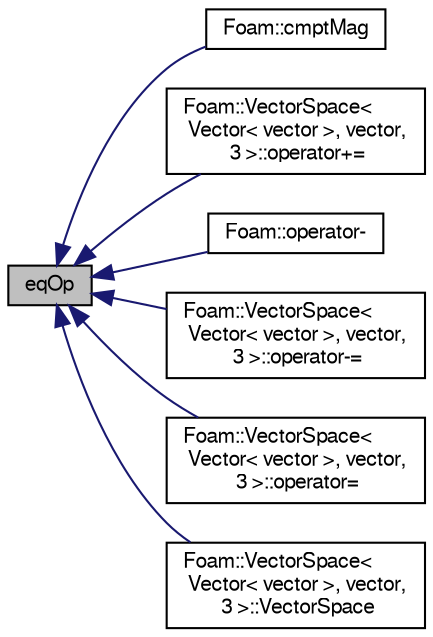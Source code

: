 digraph "eqOp"
{
  bgcolor="transparent";
  edge [fontname="FreeSans",fontsize="10",labelfontname="FreeSans",labelfontsize="10"];
  node [fontname="FreeSans",fontsize="10",shape=record];
  rankdir="LR";
  Node154 [label="eqOp",height=0.2,width=0.4,color="black", fillcolor="grey75", style="filled", fontcolor="black"];
  Node154 -> Node155 [dir="back",color="midnightblue",fontsize="10",style="solid",fontname="FreeSans"];
  Node155 [label="Foam::cmptMag",height=0.2,width=0.4,color="black",URL="$a21124.html#a8ba1239517ddf019b331782c9adc8540"];
  Node154 -> Node156 [dir="back",color="midnightblue",fontsize="10",style="solid",fontname="FreeSans"];
  Node156 [label="Foam::VectorSpace\<\l Vector\< vector \>, vector,\l 3 \>::operator+=",height=0.2,width=0.4,color="black",URL="$a28490.html#adec7cd3c104f69be66dad91d3ff04ffa"];
  Node154 -> Node157 [dir="back",color="midnightblue",fontsize="10",style="solid",fontname="FreeSans"];
  Node157 [label="Foam::operator-",height=0.2,width=0.4,color="black",URL="$a21124.html#a3307809f0f83104b779c6f56aa76ee41"];
  Node154 -> Node158 [dir="back",color="midnightblue",fontsize="10",style="solid",fontname="FreeSans"];
  Node158 [label="Foam::VectorSpace\<\l Vector\< vector \>, vector,\l 3 \>::operator-=",height=0.2,width=0.4,color="black",URL="$a28490.html#a6365cf95d95c759853dc953930146656"];
  Node154 -> Node159 [dir="back",color="midnightblue",fontsize="10",style="solid",fontname="FreeSans"];
  Node159 [label="Foam::VectorSpace\<\l Vector\< vector \>, vector,\l 3 \>::operator=",height=0.2,width=0.4,color="black",URL="$a28490.html#a1d7fe7b059561f395cdb6cf959944f34"];
  Node154 -> Node160 [dir="back",color="midnightblue",fontsize="10",style="solid",fontname="FreeSans"];
  Node160 [label="Foam::VectorSpace\<\l Vector\< vector \>, vector,\l 3 \>::VectorSpace",height=0.2,width=0.4,color="black",URL="$a28490.html#a3a84c84d4c4c91f1d2649a4421325023",tooltip="Construct as copy. "];
}
